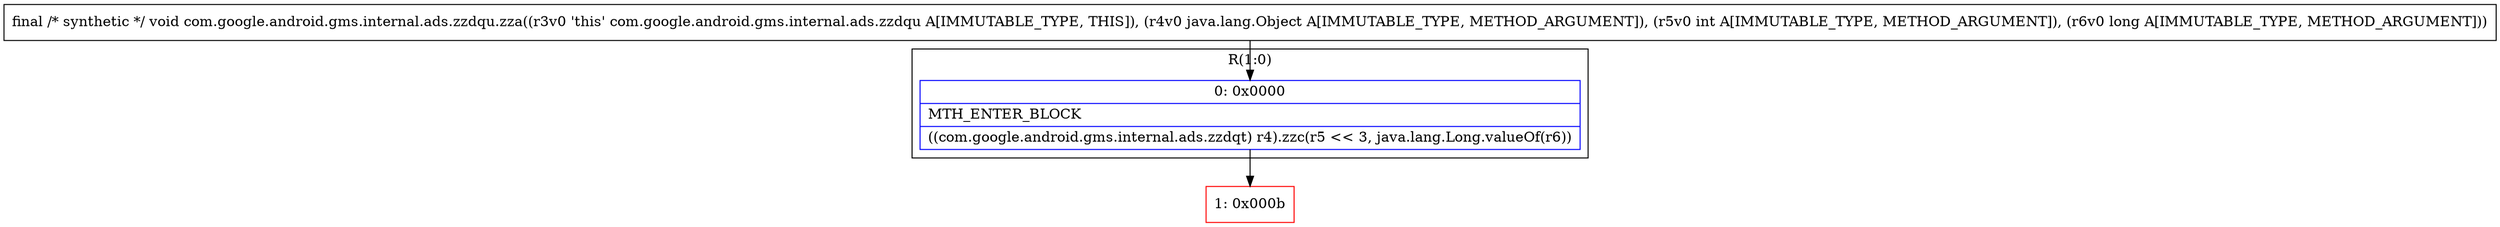 digraph "CFG forcom.google.android.gms.internal.ads.zzdqu.zza(Ljava\/lang\/Object;IJ)V" {
subgraph cluster_Region_1364751394 {
label = "R(1:0)";
node [shape=record,color=blue];
Node_0 [shape=record,label="{0\:\ 0x0000|MTH_ENTER_BLOCK\l|((com.google.android.gms.internal.ads.zzdqt) r4).zzc(r5 \<\< 3, java.lang.Long.valueOf(r6))\l}"];
}
Node_1 [shape=record,color=red,label="{1\:\ 0x000b}"];
MethodNode[shape=record,label="{final \/* synthetic *\/ void com.google.android.gms.internal.ads.zzdqu.zza((r3v0 'this' com.google.android.gms.internal.ads.zzdqu A[IMMUTABLE_TYPE, THIS]), (r4v0 java.lang.Object A[IMMUTABLE_TYPE, METHOD_ARGUMENT]), (r5v0 int A[IMMUTABLE_TYPE, METHOD_ARGUMENT]), (r6v0 long A[IMMUTABLE_TYPE, METHOD_ARGUMENT])) }"];
MethodNode -> Node_0;
Node_0 -> Node_1;
}

